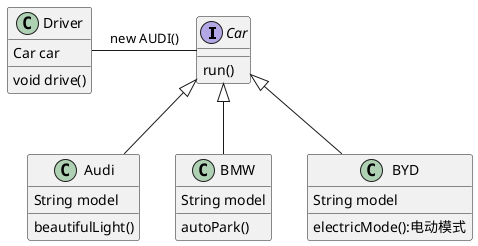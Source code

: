 @startuml

interface Car{
    run()
}

Car<|-- Audi
Car<|-- BMW
Car<|-- BYD
Driver - Car:  new AUDI()


class Audi{
    String model
    beautifulLight()
}

class BMW{
    String model
    autoPark()
}

class BYD{
    String model
    electricMode():电动模式
}

class Driver{
    Car car
    void drive()
}


@enduml